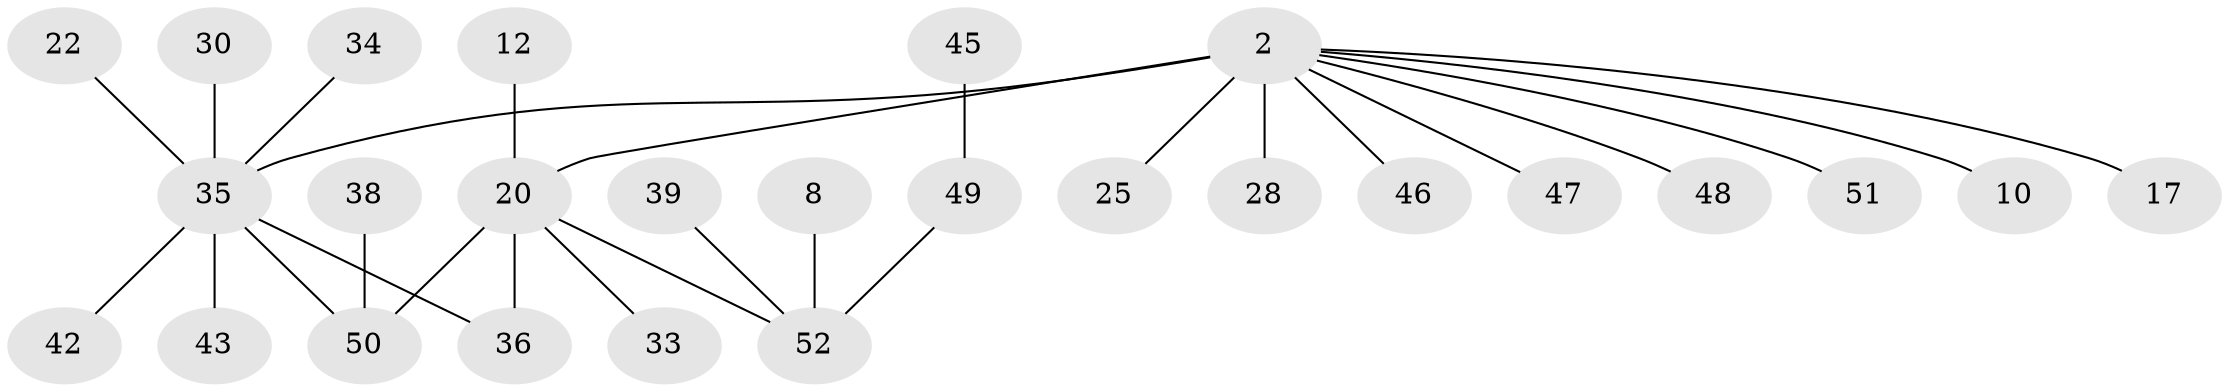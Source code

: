// original degree distribution, {6: 0.038461538461538464, 15: 0.019230769230769232, 10: 0.019230769230769232, 5: 0.057692307692307696, 2: 0.21153846153846154, 1: 0.5576923076923077, 3: 0.057692307692307696, 4: 0.038461538461538464}
// Generated by graph-tools (version 1.1) at 2025/48/03/09/25 04:48:41]
// undirected, 26 vertices, 27 edges
graph export_dot {
graph [start="1"]
  node [color=gray90,style=filled];
  2;
  8;
  10;
  12;
  17;
  20 [super="+3"];
  22;
  25;
  28 [super="+18"];
  30 [super="+6"];
  33 [super="+26"];
  34 [super="+15"];
  35 [super="+27"];
  36 [super="+14"];
  38;
  39;
  42;
  43;
  45;
  46 [super="+44"];
  47;
  48 [super="+32"];
  49 [super="+41"];
  50 [super="+21+23+37+40"];
  51;
  52 [super="+4"];
  2 -- 10;
  2 -- 17;
  2 -- 20 [weight=2];
  2 -- 25;
  2 -- 35 [weight=3];
  2 -- 47;
  2 -- 51;
  2 -- 46;
  2 -- 28;
  2 -- 48;
  8 -- 52;
  12 -- 20;
  20 -- 36;
  20 -- 52 [weight=2];
  20 -- 33;
  20 -- 50;
  22 -- 35;
  30 -- 35;
  34 -- 35;
  35 -- 43;
  35 -- 42;
  35 -- 36;
  35 -- 50;
  38 -- 50;
  39 -- 52;
  45 -- 49;
  49 -- 52;
}
